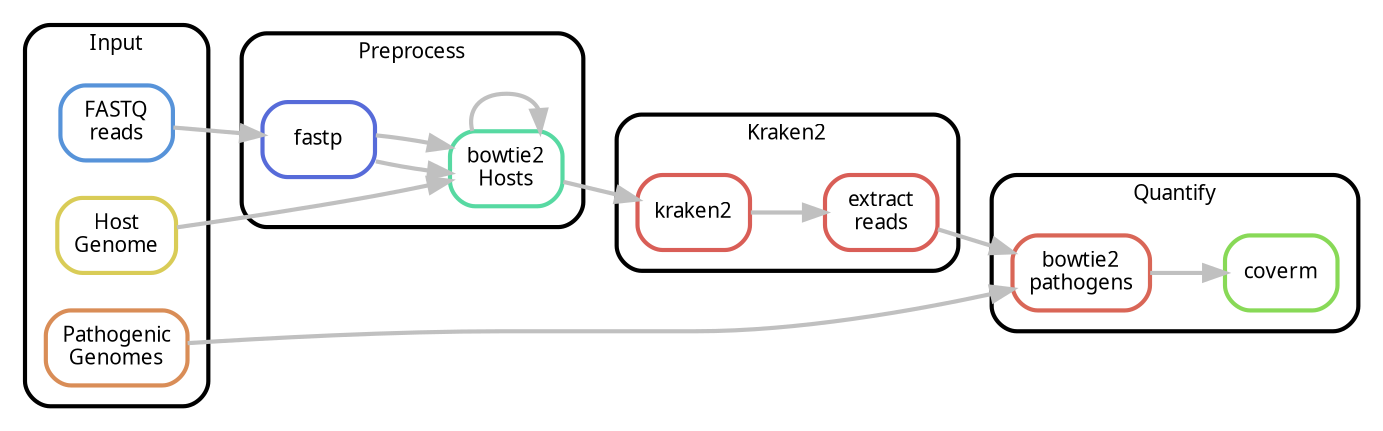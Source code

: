 digraph snakemake_dag {
	// newrank=true;
    rankdir=LR;
    graph[bgcolor=white, margin=0, compound=true];
    node[shape=box, style=rounded, fontname=sans, fontsize=10, penwidth=2];
    edge[penwidth=2, color=grey];



    subgraph cluster_0 {
        label = "Input";
        shape=box; style=rounded; fontname=sans; fontsize=10; penwidth=2; margin=10;
        reads		[label = "FASTQ\nreads", color = "0.59 0.6 0.85", style="rounded"];
		pathogens	[label = "Pathogenic\nGenomes", color = "0.07 0.6 0.85", style="rounded"];
	    reference   [label = "Host\nGenome", color = "0.15 0.6 0.85", style="rounded"];
    }

	subgraph cluster_1 {
		label = "Preprocess";
		shape=box; style=rounded; fontname=sans; fontsize=10; penwidth=2; margin=10;
    	fastp        [label = "fastp", color = "0.64 0.6 0.85", style="rounded"];
    	bowtie2_host [label = "bowtie2\nHosts", color = "0.43 0.6 0.85", style="rounded"];

		fastp -> bowtie2_host
		bowtie2_host -> bowtie2_host
	}

	subgraph cluster_2 {
		label = "Kraken2";
		shape=box; style=rounded; fontname=sans; fontsize=10; penwidth=2; margin=10;
		kraken2 [label = "kraken2", color = "0.01 0.6 0.85", style="rounded"];
		extract [label = "extract\nreads", color = "0.01 0.6 0.85", style="rounded"];
		kraken2 -> extract
	}

	subgraph cluster_3 {
		label = "Quantify";
		shape=box; style=rounded; fontname=sans; fontsize=10; penwidth=2; margin=10;
		bowtie2_pathogens [label = "bowtie2\npathogens", color = "0.02 0.6 0.85", style="rounded"];
		coverm       [label = "coverm", color = "0.27 0.6 0.85", style="rounded"];

	}

	// {rank=same; bowtie2_host; kraken2; nonpareil; singlem}
	// {rank=same; bowtie2_mags; coverm}


    reads -> fastp
    reference -> bowtie2_host


	pathogens -> bowtie2_pathogens
    bowtie2_host -> kraken2
	fastp -> bowtie2_host
    bowtie2_pathogens -> coverm
	extract -> bowtie2_pathogens
}
